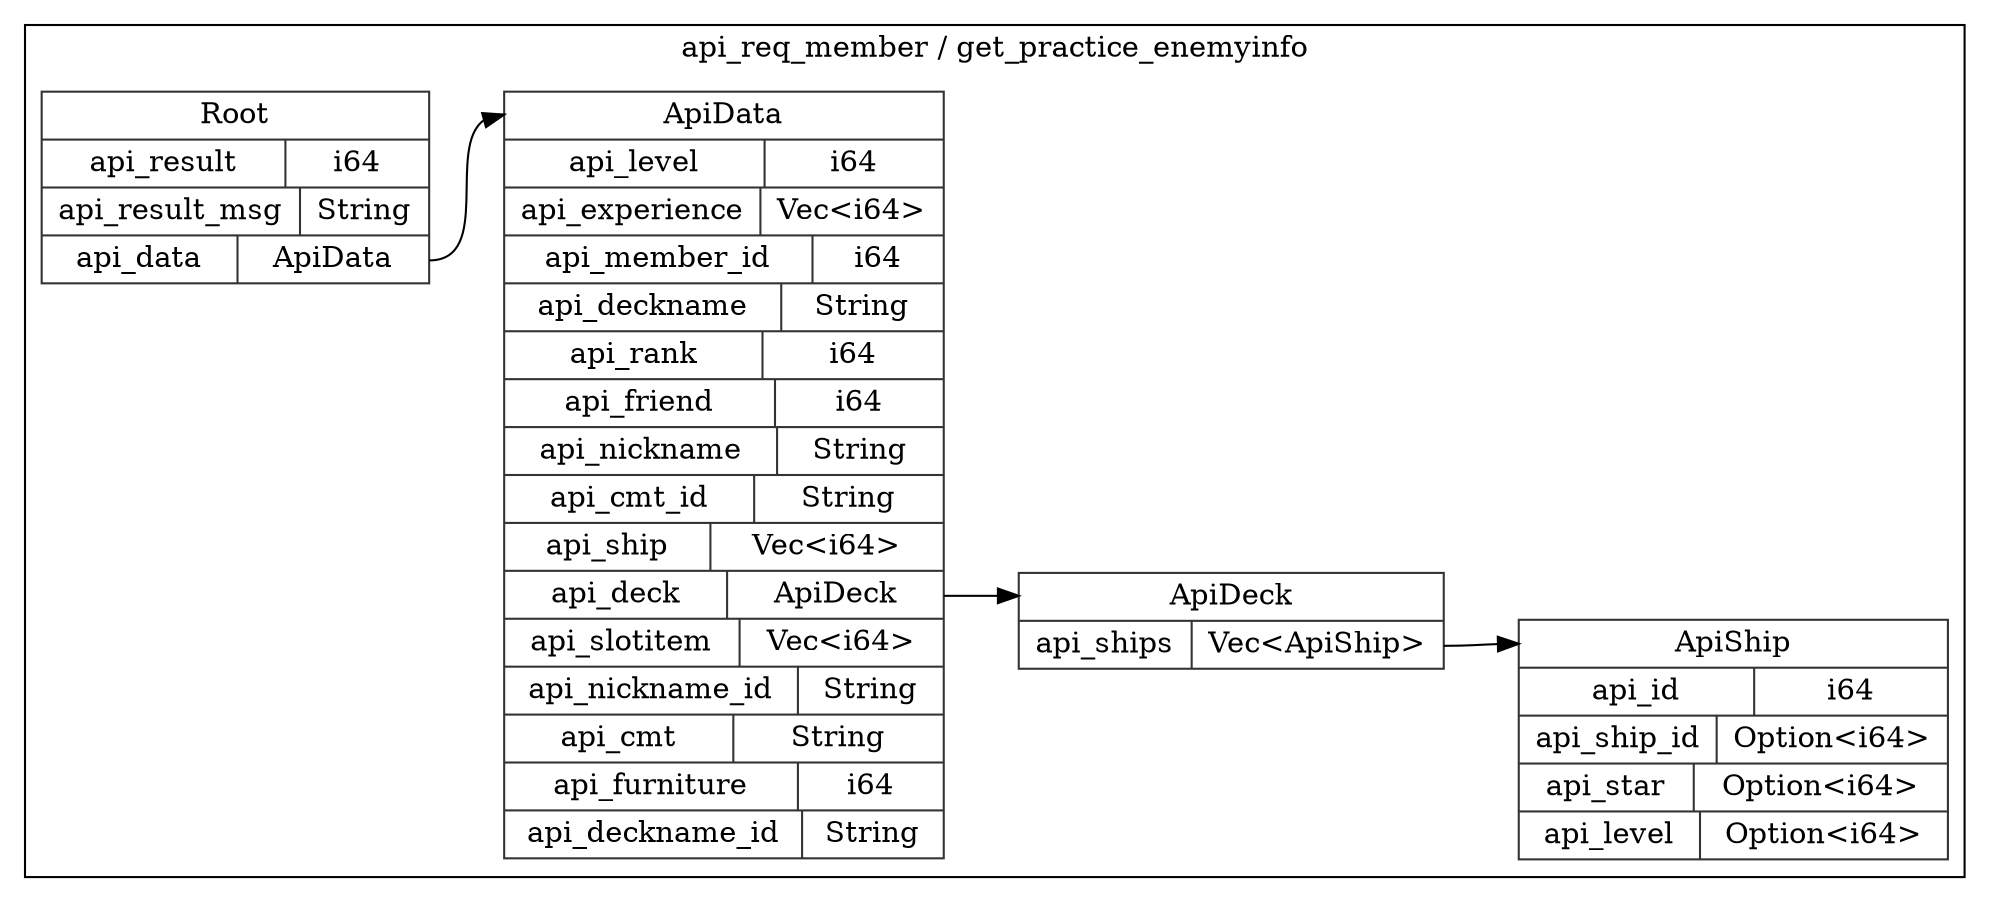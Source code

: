 digraph {
  rankdir=LR;
  subgraph cluster_0 {
    label="api_req_member / get_practice_enemyinfo";
    node [style="filled", color=white, style="solid", color=gray20];
    api_req_member__get_practice_enemyinfo__ApiShip [label="<ApiShip> ApiShip  | { api_id | <api_id> i64 } | { api_ship_id | <api_ship_id> Option\<i64\> } | { api_star | <api_star> Option\<i64\> } | { api_level | <api_level> Option\<i64\> }", shape=record];
    api_req_member__get_practice_enemyinfo__Root [label="<Root> Root  | { api_result | <api_result> i64 } | { api_result_msg | <api_result_msg> String } | { api_data | <api_data> ApiData }", shape=record];
    api_req_member__get_practice_enemyinfo__ApiData;
    api_req_member__get_practice_enemyinfo__Root:api_data:e -> api_req_member__get_practice_enemyinfo__ApiData:ApiData:w;
    api_req_member__get_practice_enemyinfo__ApiData [label="<ApiData> ApiData  | { api_level | <api_level> i64 } | { api_experience | <api_experience> Vec\<i64\> } | { api_member_id | <api_member_id> i64 } | { api_deckname | <api_deckname> String } | { api_rank | <api_rank> i64 } | { api_friend | <api_friend> i64 } | { api_nickname | <api_nickname> String } | { api_cmt_id | <api_cmt_id> String } | { api_ship | <api_ship> Vec\<i64\> } | { api_deck | <api_deck> ApiDeck } | { api_slotitem | <api_slotitem> Vec\<i64\> } | { api_nickname_id | <api_nickname_id> String } | { api_cmt | <api_cmt> String } | { api_furniture | <api_furniture> i64 } | { api_deckname_id | <api_deckname_id> String }", shape=record];
    api_req_member__get_practice_enemyinfo__ApiDeck;
    api_req_member__get_practice_enemyinfo__ApiData:api_deck:e -> api_req_member__get_practice_enemyinfo__ApiDeck:ApiDeck:w;
    api_req_member__get_practice_enemyinfo__ApiDeck [label="<ApiDeck> ApiDeck  | { api_ships | <api_ships> Vec\<ApiShip\> }", shape=record];
    api_req_member__get_practice_enemyinfo__ApiDeck:api_ships:e -> api_req_member__get_practice_enemyinfo__ApiShip:ApiShip:w;
  }
}
